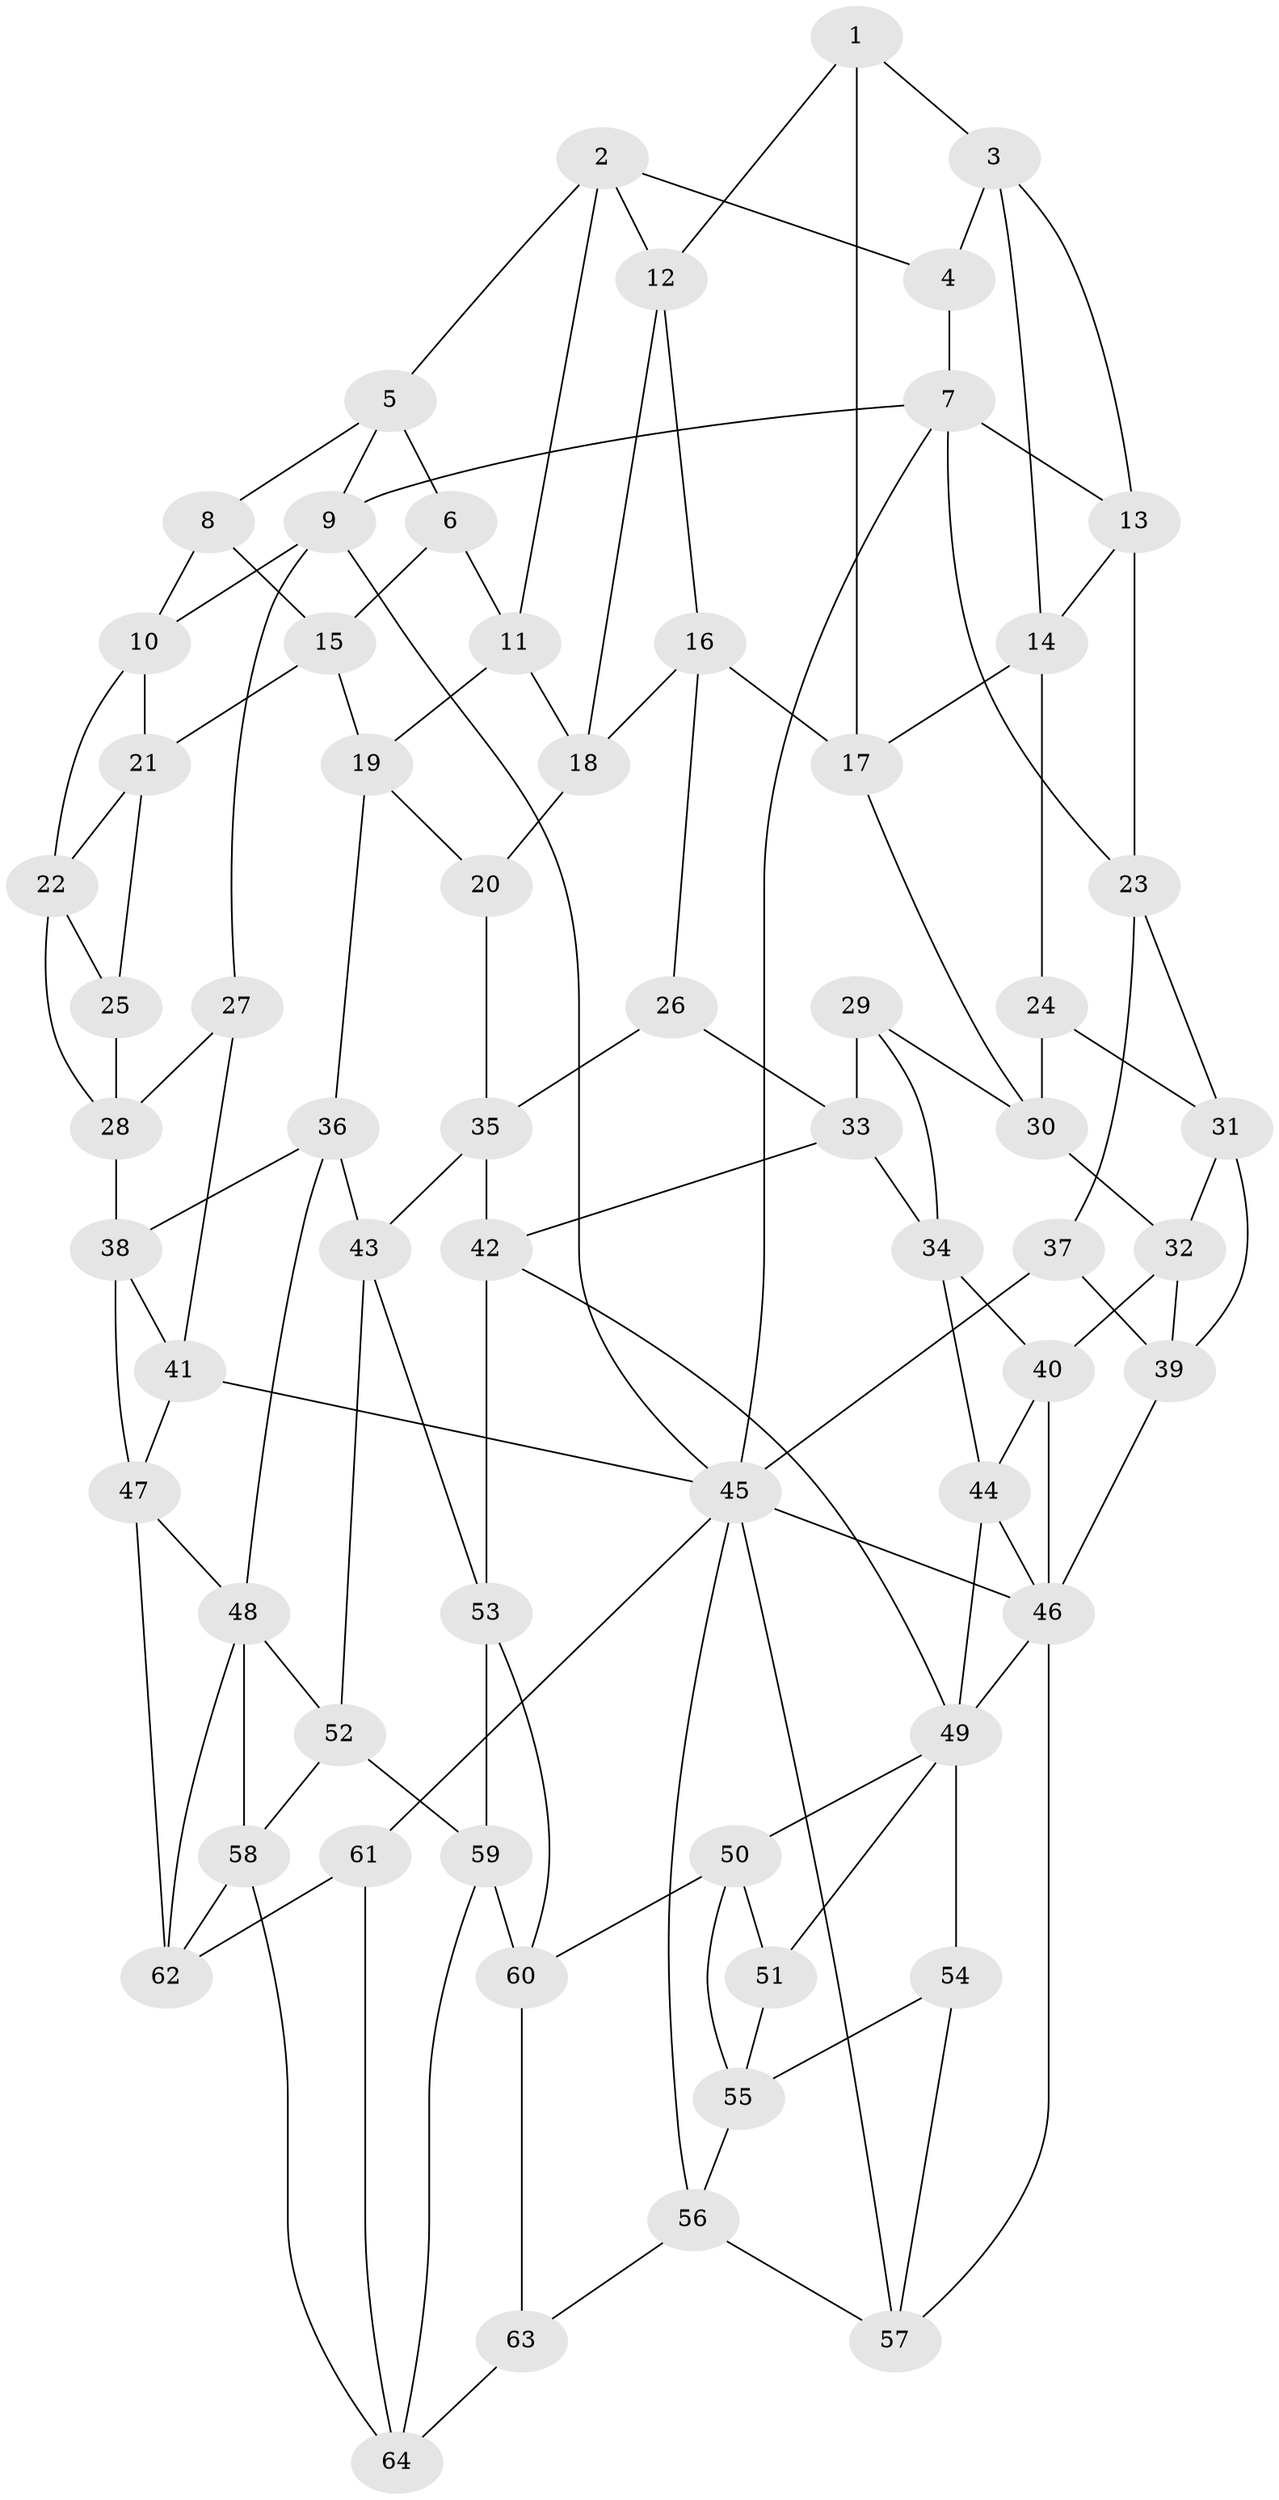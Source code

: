 // original degree distribution, {3: 0.015625, 5: 0.5, 4: 0.25, 6: 0.234375}
// Generated by graph-tools (version 1.1) at 2025/51/03/09/25 03:51:08]
// undirected, 64 vertices, 126 edges
graph export_dot {
graph [start="1"]
  node [color=gray90,style=filled];
  1;
  2;
  3;
  4;
  5;
  6;
  7;
  8;
  9;
  10;
  11;
  12;
  13;
  14;
  15;
  16;
  17;
  18;
  19;
  20;
  21;
  22;
  23;
  24;
  25;
  26;
  27;
  28;
  29;
  30;
  31;
  32;
  33;
  34;
  35;
  36;
  37;
  38;
  39;
  40;
  41;
  42;
  43;
  44;
  45;
  46;
  47;
  48;
  49;
  50;
  51;
  52;
  53;
  54;
  55;
  56;
  57;
  58;
  59;
  60;
  61;
  62;
  63;
  64;
  1 -- 3 [weight=1.0];
  1 -- 12 [weight=1.0];
  1 -- 17 [weight=1.0];
  2 -- 4 [weight=1.0];
  2 -- 5 [weight=1.0];
  2 -- 11 [weight=1.0];
  2 -- 12 [weight=1.0];
  3 -- 4 [weight=1.0];
  3 -- 13 [weight=1.0];
  3 -- 14 [weight=1.0];
  4 -- 7 [weight=1.0];
  5 -- 6 [weight=1.0];
  5 -- 8 [weight=1.0];
  5 -- 9 [weight=1.0];
  6 -- 11 [weight=1.0];
  6 -- 15 [weight=1.0];
  7 -- 9 [weight=1.0];
  7 -- 13 [weight=1.0];
  7 -- 23 [weight=1.0];
  7 -- 45 [weight=1.0];
  8 -- 10 [weight=1.0];
  8 -- 15 [weight=1.0];
  9 -- 10 [weight=1.0];
  9 -- 27 [weight=1.0];
  9 -- 45 [weight=1.0];
  10 -- 21 [weight=1.0];
  10 -- 22 [weight=1.0];
  11 -- 18 [weight=1.0];
  11 -- 19 [weight=1.0];
  12 -- 16 [weight=1.0];
  12 -- 18 [weight=1.0];
  13 -- 14 [weight=1.0];
  13 -- 23 [weight=1.0];
  14 -- 17 [weight=1.0];
  14 -- 24 [weight=1.0];
  15 -- 19 [weight=1.0];
  15 -- 21 [weight=1.0];
  16 -- 17 [weight=1.0];
  16 -- 18 [weight=1.0];
  16 -- 26 [weight=1.0];
  17 -- 30 [weight=1.0];
  18 -- 20 [weight=1.0];
  19 -- 20 [weight=1.0];
  19 -- 36 [weight=1.0];
  20 -- 35 [weight=1.0];
  21 -- 22 [weight=1.0];
  21 -- 25 [weight=1.0];
  22 -- 25 [weight=1.0];
  22 -- 28 [weight=1.0];
  23 -- 31 [weight=1.0];
  23 -- 37 [weight=1.0];
  24 -- 30 [weight=1.0];
  24 -- 31 [weight=1.0];
  25 -- 28 [weight=1.0];
  26 -- 33 [weight=1.0];
  26 -- 35 [weight=1.0];
  27 -- 28 [weight=1.0];
  27 -- 41 [weight=1.0];
  28 -- 38 [weight=1.0];
  29 -- 30 [weight=1.0];
  29 -- 33 [weight=1.0];
  29 -- 34 [weight=1.0];
  30 -- 32 [weight=1.0];
  31 -- 32 [weight=1.0];
  31 -- 39 [weight=1.0];
  32 -- 39 [weight=1.0];
  32 -- 40 [weight=1.0];
  33 -- 34 [weight=1.0];
  33 -- 42 [weight=1.0];
  34 -- 40 [weight=1.0];
  34 -- 44 [weight=1.0];
  35 -- 42 [weight=1.0];
  35 -- 43 [weight=1.0];
  36 -- 38 [weight=1.0];
  36 -- 43 [weight=1.0];
  36 -- 48 [weight=1.0];
  37 -- 39 [weight=2.0];
  37 -- 45 [weight=1.0];
  38 -- 41 [weight=1.0];
  38 -- 47 [weight=1.0];
  39 -- 46 [weight=1.0];
  40 -- 44 [weight=1.0];
  40 -- 46 [weight=1.0];
  41 -- 45 [weight=1.0];
  41 -- 47 [weight=1.0];
  42 -- 49 [weight=1.0];
  42 -- 53 [weight=1.0];
  43 -- 52 [weight=1.0];
  43 -- 53 [weight=1.0];
  44 -- 46 [weight=1.0];
  44 -- 49 [weight=1.0];
  45 -- 46 [weight=1.0];
  45 -- 56 [weight=1.0];
  45 -- 57 [weight=1.0];
  45 -- 61 [weight=1.0];
  46 -- 49 [weight=1.0];
  46 -- 57 [weight=1.0];
  47 -- 48 [weight=1.0];
  47 -- 62 [weight=1.0];
  48 -- 52 [weight=1.0];
  48 -- 58 [weight=1.0];
  48 -- 62 [weight=1.0];
  49 -- 50 [weight=1.0];
  49 -- 51 [weight=1.0];
  49 -- 54 [weight=1.0];
  50 -- 51 [weight=1.0];
  50 -- 55 [weight=1.0];
  50 -- 60 [weight=1.0];
  51 -- 55 [weight=1.0];
  52 -- 58 [weight=1.0];
  52 -- 59 [weight=1.0];
  53 -- 59 [weight=1.0];
  53 -- 60 [weight=1.0];
  54 -- 55 [weight=1.0];
  54 -- 57 [weight=1.0];
  55 -- 56 [weight=1.0];
  56 -- 57 [weight=1.0];
  56 -- 63 [weight=1.0];
  58 -- 62 [weight=1.0];
  58 -- 64 [weight=1.0];
  59 -- 60 [weight=1.0];
  59 -- 64 [weight=1.0];
  60 -- 63 [weight=1.0];
  61 -- 62 [weight=1.0];
  61 -- 64 [weight=1.0];
  63 -- 64 [weight=1.0];
}
